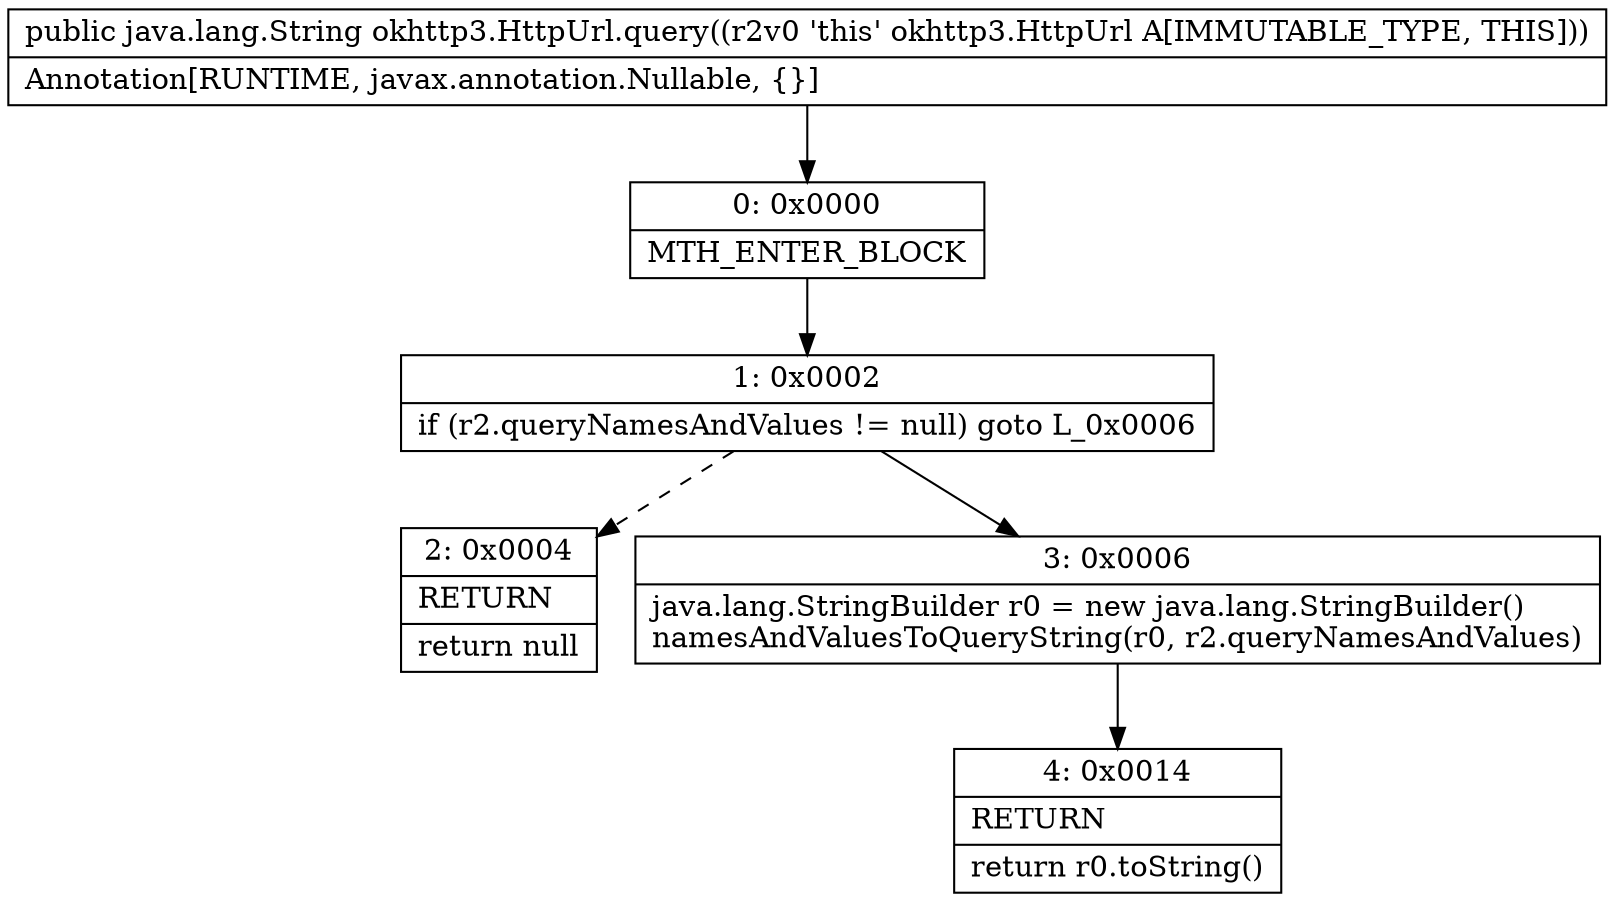 digraph "CFG forokhttp3.HttpUrl.query()Ljava\/lang\/String;" {
Node_0 [shape=record,label="{0\:\ 0x0000|MTH_ENTER_BLOCK\l}"];
Node_1 [shape=record,label="{1\:\ 0x0002|if (r2.queryNamesAndValues != null) goto L_0x0006\l}"];
Node_2 [shape=record,label="{2\:\ 0x0004|RETURN\l|return null\l}"];
Node_3 [shape=record,label="{3\:\ 0x0006|java.lang.StringBuilder r0 = new java.lang.StringBuilder()\lnamesAndValuesToQueryString(r0, r2.queryNamesAndValues)\l}"];
Node_4 [shape=record,label="{4\:\ 0x0014|RETURN\l|return r0.toString()\l}"];
MethodNode[shape=record,label="{public java.lang.String okhttp3.HttpUrl.query((r2v0 'this' okhttp3.HttpUrl A[IMMUTABLE_TYPE, THIS]))  | Annotation[RUNTIME, javax.annotation.Nullable, \{\}]\l}"];
MethodNode -> Node_0;
Node_0 -> Node_1;
Node_1 -> Node_2[style=dashed];
Node_1 -> Node_3;
Node_3 -> Node_4;
}

